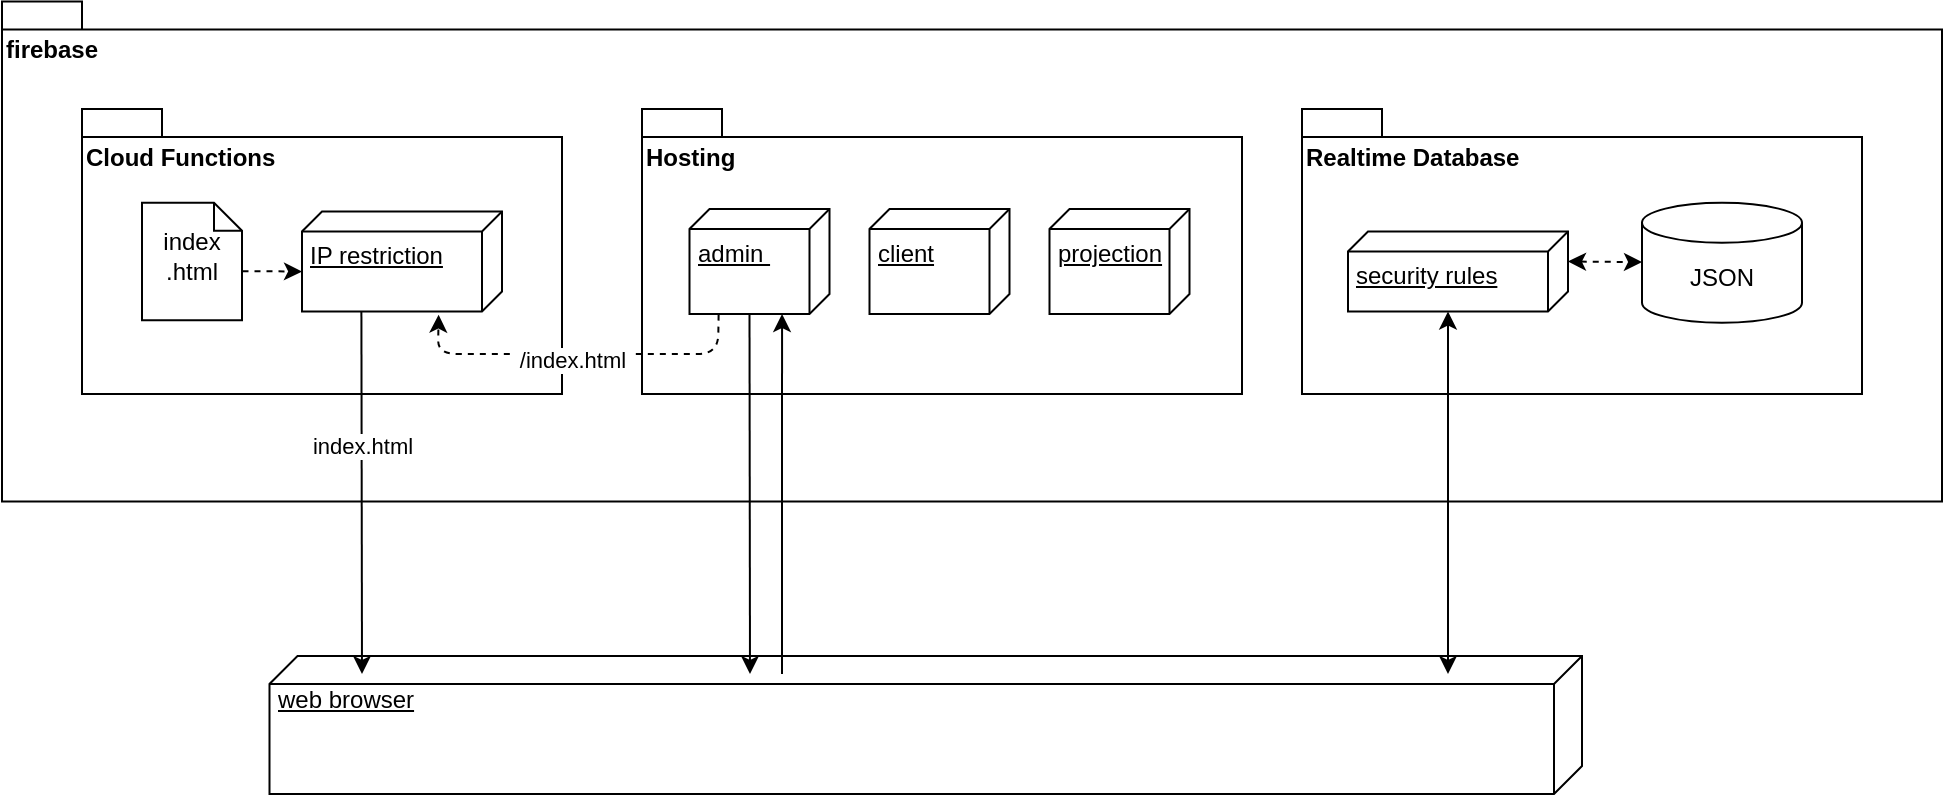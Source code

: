 <mxfile version="13.0.9" pages="3">
    <diagram id="BkKJ4BOoQx7jIZ1TQimQ" name="admin">
        <mxGraphModel dx="1202" dy="972" grid="1" gridSize="10" guides="1" tooltips="1" connect="1" arrows="1" fold="1" page="1" pageScale="1" pageWidth="850" pageHeight="1100" math="0" shadow="0">
            <root>
                <mxCell id="0"/>
                <mxCell id="1" parent="0"/>
                <mxCell id="49" value="web browser" style="verticalAlign=top;align=left;spacingTop=8;spacingLeft=2;spacingRight=12;shape=cube;size=14;direction=south;fontStyle=4;html=1;strokeWidth=1;" vertex="1" parent="1">
                    <mxGeometry x="223.75" y="431" width="656.25" height="69" as="geometry"/>
                </mxCell>
                <mxCell id="3" value="firebase" style="shape=folder;fontStyle=1;spacingTop=10;tabWidth=40;tabHeight=14;tabPosition=left;html=1;align=left;verticalAlign=top;" parent="1" vertex="1">
                    <mxGeometry x="90" y="103.75" width="970" height="250" as="geometry"/>
                </mxCell>
                <mxCell id="9" value="Hosting" style="shape=folder;fontStyle=1;spacingTop=10;tabWidth=40;tabHeight=14;tabPosition=left;html=1;align=left;verticalAlign=top;" parent="1" vertex="1">
                    <mxGeometry x="410" y="157.5" width="300" height="142.5" as="geometry"/>
                </mxCell>
                <mxCell id="4" value="projection" style="verticalAlign=top;align=left;spacingTop=8;spacingLeft=2;spacingRight=12;shape=cube;size=10;direction=south;fontStyle=4;html=1;" parent="1" vertex="1">
                    <mxGeometry x="613.75" y="207.5" width="70" height="52.5" as="geometry"/>
                </mxCell>
                <mxCell id="6" value="client" style="verticalAlign=top;align=left;spacingTop=8;spacingLeft=2;spacingRight=12;shape=cube;size=10;direction=south;fontStyle=4;html=1;" parent="1" vertex="1">
                    <mxGeometry x="523.75" y="207.5" width="70" height="52.5" as="geometry"/>
                </mxCell>
                <mxCell id="7" value="admin&amp;nbsp;" style="verticalAlign=top;align=left;spacingTop=8;spacingLeft=2;spacingRight=12;shape=cube;size=10;direction=south;fontStyle=4;html=1;" parent="1" vertex="1">
                    <mxGeometry x="433.75" y="207.5" width="70" height="52.5" as="geometry"/>
                </mxCell>
                <mxCell id="17" value="Cloud Functions" style="shape=folder;fontStyle=1;spacingTop=10;tabWidth=40;tabHeight=14;tabPosition=left;html=1;align=left;verticalAlign=top;" parent="1" vertex="1">
                    <mxGeometry x="130" y="157.5" width="240" height="142.5" as="geometry"/>
                </mxCell>
                <mxCell id="18" value="IP restriction" style="verticalAlign=top;align=left;spacingTop=8;spacingLeft=2;spacingRight=12;shape=cube;size=10;direction=south;fontStyle=4;html=1;" parent="1" vertex="1">
                    <mxGeometry x="240" y="208.75" width="100" height="50" as="geometry"/>
                </mxCell>
                <mxCell id="23" value="Realtime Database" style="shape=folder;fontStyle=1;spacingTop=10;tabWidth=40;tabHeight=14;tabPosition=left;html=1;strokeWidth=1;align=left;verticalAlign=top;" vertex="1" parent="1">
                    <mxGeometry x="740" y="157.5" width="280" height="142.5" as="geometry"/>
                </mxCell>
                <mxCell id="24" value="security rules" style="verticalAlign=top;align=left;spacingTop=8;spacingLeft=2;spacingRight=12;shape=cube;size=10;direction=south;fontStyle=4;html=1;strokeWidth=1;" vertex="1" parent="1">
                    <mxGeometry x="763" y="218.75" width="110" height="40" as="geometry"/>
                </mxCell>
                <mxCell id="25" value="&amp;nbsp; &amp;nbsp; &amp;nbsp; &amp;nbsp; &amp;nbsp; &amp;nbsp; &amp;nbsp; &amp;nbsp; &amp;nbsp; JSON" style="strokeWidth=1;html=1;shape=mxgraph.flowchart.database;whiteSpace=wrap;align=center;verticalAlign=middle;" vertex="1" parent="1">
                    <mxGeometry x="910" y="204.37" width="80" height="60" as="geometry"/>
                </mxCell>
                <mxCell id="26" value="index .html" style="shape=note;whiteSpace=wrap;html=1;size=14;verticalAlign=middle;align=center;spacingTop=-6;strokeWidth=1;" vertex="1" parent="1">
                    <mxGeometry x="160" y="204.37" width="50" height="58.75" as="geometry"/>
                </mxCell>
                <mxCell id="32" value="" style="endArrow=classic;html=1;entryX=1;entryY=0.339;entryDx=0;entryDy=0;entryPerimeter=0;" edge="1" parent="1" target="7">
                    <mxGeometry width="50" height="50" relative="1" as="geometry">
                        <mxPoint x="480" y="440" as="sourcePoint"/>
                        <mxPoint x="390" y="350" as="targetPoint"/>
                    </mxGeometry>
                </mxCell>
                <mxCell id="33" value="" style="endArrow=classic;html=1;exitX=0;exitY=0;exitDx=52.5;exitDy=40;exitPerimeter=0;" edge="1" parent="1" source="7">
                    <mxGeometry width="50" height="50" relative="1" as="geometry">
                        <mxPoint x="340" y="400" as="sourcePoint"/>
                        <mxPoint x="464" y="440" as="targetPoint"/>
                    </mxGeometry>
                </mxCell>
                <mxCell id="34" value="" style="endArrow=classic;html=1;exitX=1.006;exitY=0.792;exitDx=0;exitDy=0;exitPerimeter=0;entryX=1.032;entryY=0.317;entryDx=0;entryDy=0;entryPerimeter=0;dashed=1;" edge="1" parent="1" source="7" target="18">
                    <mxGeometry width="50" height="50" relative="1" as="geometry">
                        <mxPoint x="340" y="400" as="sourcePoint"/>
                        <mxPoint x="390" y="350" as="targetPoint"/>
                        <Array as="points">
                            <mxPoint x="448" y="280"/>
                            <mxPoint x="308" y="280"/>
                        </Array>
                    </mxGeometry>
                </mxCell>
                <mxCell id="39" value="&amp;nbsp;/index.html&amp;nbsp;" style="edgeLabel;html=1;align=center;verticalAlign=middle;resizable=0;points=[];" vertex="1" connectable="0" parent="34">
                    <mxGeometry x="0.036" y="3" relative="1" as="geometry">
                        <mxPoint as="offset"/>
                    </mxGeometry>
                </mxCell>
                <mxCell id="35" value="" style="endArrow=classic;html=1;exitX=1.005;exitY=0.582;exitDx=0;exitDy=0;exitPerimeter=0;entryX=0;entryY=0;entryDx=30;entryDy=100;entryPerimeter=0;dashed=1;" edge="1" parent="1" source="26" target="18">
                    <mxGeometry width="50" height="50" relative="1" as="geometry">
                        <mxPoint x="210" y="400" as="sourcePoint"/>
                        <mxPoint x="260" y="350" as="targetPoint"/>
                    </mxGeometry>
                </mxCell>
                <mxCell id="36" value="" style="endArrow=classic;html=1;exitX=1.003;exitY=0.703;exitDx=0;exitDy=0;exitPerimeter=0;" edge="1" parent="1" source="18">
                    <mxGeometry width="50" height="50" relative="1" as="geometry">
                        <mxPoint x="360" y="270" as="sourcePoint"/>
                        <mxPoint x="270" y="440" as="targetPoint"/>
                    </mxGeometry>
                </mxCell>
                <mxCell id="40" value="index.html" style="edgeLabel;html=1;align=center;verticalAlign=middle;resizable=0;points=[];" vertex="1" connectable="0" parent="36">
                    <mxGeometry x="-0.261" relative="1" as="geometry">
                        <mxPoint as="offset"/>
                    </mxGeometry>
                </mxCell>
                <mxCell id="38" value="" style="endArrow=classic;startArrow=classic;html=1;exitX=0;exitY=0;exitDx=15;exitDy=0;exitPerimeter=0;dashed=1;" edge="1" parent="1" source="24" target="25">
                    <mxGeometry width="50" height="50" relative="1" as="geometry">
                        <mxPoint x="860" y="290" as="sourcePoint"/>
                        <mxPoint x="910" y="240" as="targetPoint"/>
                    </mxGeometry>
                </mxCell>
                <mxCell id="45" value="" style="endArrow=classic;startArrow=classic;html=1;entryX=0;entryY=0;entryDx=40;entryDy=60;entryPerimeter=0;" edge="1" parent="1" target="24">
                    <mxGeometry width="50" height="50" relative="1" as="geometry">
                        <mxPoint x="813" y="440" as="sourcePoint"/>
                        <mxPoint x="813" y="290" as="targetPoint"/>
                    </mxGeometry>
                </mxCell>
            </root>
        </mxGraphModel>
    </diagram>
    <diagram name="client" id="wvhIaZQOHfYVt47a7fDO">
        <mxGraphModel dx="1022" dy="826" grid="1" gridSize="10" guides="1" tooltips="1" connect="1" arrows="1" fold="1" page="1" pageScale="1" pageWidth="850" pageHeight="1100" math="0" shadow="0">
            <root>
                <mxCell id="mxiU8RpPYdtAAfxj4Q7t-0"/>
                <mxCell id="mxiU8RpPYdtAAfxj4Q7t-1" parent="mxiU8RpPYdtAAfxj4Q7t-0"/>
                <mxCell id="S5cwTS8tCwRSjDb7LU4J-0" value="web browser" style="verticalAlign=top;align=left;spacingTop=8;spacingLeft=2;spacingRight=12;shape=cube;size=13;direction=south;fontStyle=4;html=1;strokeWidth=1;" vertex="1" parent="mxiU8RpPYdtAAfxj4Q7t-1">
                    <mxGeometry x="505.75" y="433" width="346.25" height="58" as="geometry"/>
                </mxCell>
                <mxCell id="mxiU8RpPYdtAAfxj4Q7t-3" value="firebase" style="shape=folder;fontStyle=1;spacingTop=10;tabWidth=40;tabHeight=14;tabPosition=left;html=1;align=left;verticalAlign=top;" vertex="1" parent="mxiU8RpPYdtAAfxj4Q7t-1">
                    <mxGeometry x="90" y="103.75" width="970" height="250" as="geometry"/>
                </mxCell>
                <mxCell id="mxiU8RpPYdtAAfxj4Q7t-4" value="Hosting" style="shape=folder;fontStyle=1;spacingTop=10;tabWidth=40;tabHeight=14;tabPosition=left;html=1;align=left;verticalAlign=top;" vertex="1" parent="mxiU8RpPYdtAAfxj4Q7t-1">
                    <mxGeometry x="410" y="157.5" width="300" height="142.5" as="geometry"/>
                </mxCell>
                <mxCell id="mxiU8RpPYdtAAfxj4Q7t-5" value="projection" style="verticalAlign=top;align=left;spacingTop=8;spacingLeft=2;spacingRight=12;shape=cube;size=10;direction=south;fontStyle=4;html=1;" vertex="1" parent="mxiU8RpPYdtAAfxj4Q7t-1">
                    <mxGeometry x="613.75" y="207.5" width="70" height="52.5" as="geometry"/>
                </mxCell>
                <mxCell id="mxiU8RpPYdtAAfxj4Q7t-6" value="client" style="verticalAlign=top;align=left;spacingTop=8;spacingLeft=2;spacingRight=12;shape=cube;size=10;direction=south;fontStyle=4;html=1;" vertex="1" parent="mxiU8RpPYdtAAfxj4Q7t-1">
                    <mxGeometry x="523.75" y="207.5" width="70" height="52.5" as="geometry"/>
                </mxCell>
                <mxCell id="mxiU8RpPYdtAAfxj4Q7t-7" value="admin&amp;nbsp;" style="verticalAlign=top;align=left;spacingTop=8;spacingLeft=2;spacingRight=12;shape=cube;size=10;direction=south;fontStyle=4;html=1;" vertex="1" parent="mxiU8RpPYdtAAfxj4Q7t-1">
                    <mxGeometry x="433.75" y="207.5" width="70" height="52.5" as="geometry"/>
                </mxCell>
                <mxCell id="mxiU8RpPYdtAAfxj4Q7t-8" value="Cloud Functions" style="shape=folder;fontStyle=1;spacingTop=10;tabWidth=40;tabHeight=14;tabPosition=left;html=1;align=left;verticalAlign=top;" vertex="1" parent="mxiU8RpPYdtAAfxj4Q7t-1">
                    <mxGeometry x="130" y="157.5" width="240" height="142.5" as="geometry"/>
                </mxCell>
                <mxCell id="mxiU8RpPYdtAAfxj4Q7t-9" value="IP restriction" style="verticalAlign=top;align=left;spacingTop=8;spacingLeft=2;spacingRight=12;shape=cube;size=10;direction=south;fontStyle=4;html=1;" vertex="1" parent="mxiU8RpPYdtAAfxj4Q7t-1">
                    <mxGeometry x="240" y="208.75" width="100" height="50" as="geometry"/>
                </mxCell>
                <mxCell id="mxiU8RpPYdtAAfxj4Q7t-10" value="Realtime Database" style="shape=folder;fontStyle=1;spacingTop=10;tabWidth=40;tabHeight=14;tabPosition=left;html=1;strokeWidth=1;align=left;verticalAlign=top;" vertex="1" parent="mxiU8RpPYdtAAfxj4Q7t-1">
                    <mxGeometry x="740" y="157.5" width="280" height="142.5" as="geometry"/>
                </mxCell>
                <mxCell id="mxiU8RpPYdtAAfxj4Q7t-11" value="security rules" style="verticalAlign=top;align=left;spacingTop=8;spacingLeft=2;spacingRight=12;shape=cube;size=10;direction=south;fontStyle=4;html=1;strokeWidth=1;" vertex="1" parent="mxiU8RpPYdtAAfxj4Q7t-1">
                    <mxGeometry x="763" y="218.75" width="110" height="40" as="geometry"/>
                </mxCell>
                <mxCell id="mxiU8RpPYdtAAfxj4Q7t-12" value="&amp;nbsp; &amp;nbsp; &amp;nbsp; &amp;nbsp; &amp;nbsp; &amp;nbsp; &amp;nbsp; &amp;nbsp; &amp;nbsp; JSON" style="strokeWidth=1;html=1;shape=mxgraph.flowchart.database;whiteSpace=wrap;align=center;verticalAlign=middle;" vertex="1" parent="mxiU8RpPYdtAAfxj4Q7t-1">
                    <mxGeometry x="910" y="204.37" width="80" height="60" as="geometry"/>
                </mxCell>
                <mxCell id="mxiU8RpPYdtAAfxj4Q7t-13" value="index .html" style="shape=note;whiteSpace=wrap;html=1;size=14;verticalAlign=middle;align=center;spacingTop=-6;strokeWidth=1;" vertex="1" parent="mxiU8RpPYdtAAfxj4Q7t-1">
                    <mxGeometry x="160" y="204.37" width="50" height="58.75" as="geometry"/>
                </mxCell>
                <mxCell id="mxiU8RpPYdtAAfxj4Q7t-14" value="" style="endArrow=classic;html=1;entryX=0.989;entryY=0.382;entryDx=0;entryDy=0;entryPerimeter=0;" edge="1" parent="mxiU8RpPYdtAAfxj4Q7t-1" target="mxiU8RpPYdtAAfxj4Q7t-6">
                    <mxGeometry width="50" height="50" relative="1" as="geometry">
                        <mxPoint x="567" y="440" as="sourcePoint"/>
                        <mxPoint x="390" y="350" as="targetPoint"/>
                    </mxGeometry>
                </mxCell>
                <mxCell id="mxiU8RpPYdtAAfxj4Q7t-15" value="" style="endArrow=classic;html=1;exitX=1.008;exitY=0.682;exitDx=0;exitDy=0;exitPerimeter=0;" edge="1" parent="mxiU8RpPYdtAAfxj4Q7t-1" source="mxiU8RpPYdtAAfxj4Q7t-6">
                    <mxGeometry width="50" height="50" relative="1" as="geometry">
                        <mxPoint x="340" y="400" as="sourcePoint"/>
                        <mxPoint x="546" y="440" as="targetPoint"/>
                    </mxGeometry>
                </mxCell>
                <mxCell id="mxiU8RpPYdtAAfxj4Q7t-18" value="" style="endArrow=classic;html=1;exitX=1.005;exitY=0.582;exitDx=0;exitDy=0;exitPerimeter=0;entryX=0;entryY=0;entryDx=30;entryDy=100;entryPerimeter=0;dashed=1;" edge="1" parent="mxiU8RpPYdtAAfxj4Q7t-1" source="mxiU8RpPYdtAAfxj4Q7t-13" target="mxiU8RpPYdtAAfxj4Q7t-9">
                    <mxGeometry width="50" height="50" relative="1" as="geometry">
                        <mxPoint x="210" y="400" as="sourcePoint"/>
                        <mxPoint x="260" y="350" as="targetPoint"/>
                    </mxGeometry>
                </mxCell>
                <mxCell id="mxiU8RpPYdtAAfxj4Q7t-21" value="" style="endArrow=classic;startArrow=classic;html=1;exitX=0;exitY=0;exitDx=15;exitDy=0;exitPerimeter=0;dashed=1;" edge="1" parent="mxiU8RpPYdtAAfxj4Q7t-1" source="mxiU8RpPYdtAAfxj4Q7t-11" target="mxiU8RpPYdtAAfxj4Q7t-12">
                    <mxGeometry width="50" height="50" relative="1" as="geometry">
                        <mxPoint x="860" y="290" as="sourcePoint"/>
                        <mxPoint x="910" y="240" as="targetPoint"/>
                    </mxGeometry>
                </mxCell>
                <mxCell id="mxiU8RpPYdtAAfxj4Q7t-22" value="" style="endArrow=classic;startArrow=classic;html=1;entryX=0;entryY=0;entryDx=40;entryDy=60;entryPerimeter=0;" edge="1" parent="mxiU8RpPYdtAAfxj4Q7t-1" target="mxiU8RpPYdtAAfxj4Q7t-11">
                    <mxGeometry width="50" height="50" relative="1" as="geometry">
                        <mxPoint x="813" y="440" as="sourcePoint"/>
                        <mxPoint x="813" y="290" as="targetPoint"/>
                    </mxGeometry>
                </mxCell>
            </root>
        </mxGraphModel>
    </diagram>
    <diagram name="Copy of client" id="HRd40VMXUX4SFPBSfQRN">
        <mxGraphModel dx="1022" dy="826" grid="1" gridSize="10" guides="1" tooltips="1" connect="1" arrows="1" fold="1" page="1" pageScale="1" pageWidth="850" pageHeight="1100" math="0" shadow="0">
            <root>
                <mxCell id="Ke6kFCJkcBZbHQGikiyr-0"/>
                <mxCell id="Ke6kFCJkcBZbHQGikiyr-1" parent="Ke6kFCJkcBZbHQGikiyr-0"/>
                <mxCell id="Ke6kFCJkcBZbHQGikiyr-19" value="web browser" style="verticalAlign=top;align=left;spacingTop=8;spacingLeft=2;spacingRight=12;shape=cube;size=13;direction=south;fontStyle=4;html=1;strokeWidth=1;" vertex="1" parent="Ke6kFCJkcBZbHQGikiyr-1">
                    <mxGeometry x="600" y="433" width="240" height="67" as="geometry"/>
                </mxCell>
                <mxCell id="Ke6kFCJkcBZbHQGikiyr-3" value="firebase" style="shape=folder;fontStyle=1;spacingTop=10;tabWidth=40;tabHeight=14;tabPosition=left;html=1;align=left;verticalAlign=top;" vertex="1" parent="Ke6kFCJkcBZbHQGikiyr-1">
                    <mxGeometry x="90" y="103.75" width="970" height="250" as="geometry"/>
                </mxCell>
                <mxCell id="Ke6kFCJkcBZbHQGikiyr-4" value="Hosting" style="shape=folder;fontStyle=1;spacingTop=10;tabWidth=40;tabHeight=14;tabPosition=left;html=1;align=left;verticalAlign=top;" vertex="1" parent="Ke6kFCJkcBZbHQGikiyr-1">
                    <mxGeometry x="410" y="157.5" width="300" height="142.5" as="geometry"/>
                </mxCell>
                <mxCell id="Ke6kFCJkcBZbHQGikiyr-5" value="projection" style="verticalAlign=top;align=left;spacingTop=8;spacingLeft=2;spacingRight=12;shape=cube;size=10;direction=south;fontStyle=4;html=1;" vertex="1" parent="Ke6kFCJkcBZbHQGikiyr-1">
                    <mxGeometry x="613.75" y="207.5" width="70" height="52.5" as="geometry"/>
                </mxCell>
                <mxCell id="Ke6kFCJkcBZbHQGikiyr-6" value="client" style="verticalAlign=top;align=left;spacingTop=8;spacingLeft=2;spacingRight=12;shape=cube;size=10;direction=south;fontStyle=4;html=1;" vertex="1" parent="Ke6kFCJkcBZbHQGikiyr-1">
                    <mxGeometry x="523.75" y="207.5" width="70" height="52.5" as="geometry"/>
                </mxCell>
                <mxCell id="Ke6kFCJkcBZbHQGikiyr-7" value="admin&amp;nbsp;" style="verticalAlign=top;align=left;spacingTop=8;spacingLeft=2;spacingRight=12;shape=cube;size=10;direction=south;fontStyle=4;html=1;" vertex="1" parent="Ke6kFCJkcBZbHQGikiyr-1">
                    <mxGeometry x="433.75" y="207.5" width="70" height="52.5" as="geometry"/>
                </mxCell>
                <mxCell id="Ke6kFCJkcBZbHQGikiyr-8" value="Cloud Functions" style="shape=folder;fontStyle=1;spacingTop=10;tabWidth=40;tabHeight=14;tabPosition=left;html=1;align=left;verticalAlign=top;" vertex="1" parent="Ke6kFCJkcBZbHQGikiyr-1">
                    <mxGeometry x="130" y="157.5" width="240" height="142.5" as="geometry"/>
                </mxCell>
                <mxCell id="Ke6kFCJkcBZbHQGikiyr-9" value="IP restriction" style="verticalAlign=top;align=left;spacingTop=8;spacingLeft=2;spacingRight=12;shape=cube;size=10;direction=south;fontStyle=4;html=1;" vertex="1" parent="Ke6kFCJkcBZbHQGikiyr-1">
                    <mxGeometry x="240" y="208.75" width="100" height="50" as="geometry"/>
                </mxCell>
                <mxCell id="Ke6kFCJkcBZbHQGikiyr-10" value="Realtime Database" style="shape=folder;fontStyle=1;spacingTop=10;tabWidth=40;tabHeight=14;tabPosition=left;html=1;strokeWidth=1;align=left;verticalAlign=top;" vertex="1" parent="Ke6kFCJkcBZbHQGikiyr-1">
                    <mxGeometry x="740" y="157.5" width="280" height="142.5" as="geometry"/>
                </mxCell>
                <mxCell id="Ke6kFCJkcBZbHQGikiyr-11" value="security rules" style="verticalAlign=top;align=left;spacingTop=8;spacingLeft=2;spacingRight=12;shape=cube;size=10;direction=south;fontStyle=4;html=1;strokeWidth=1;" vertex="1" parent="Ke6kFCJkcBZbHQGikiyr-1">
                    <mxGeometry x="763" y="218.75" width="110" height="40" as="geometry"/>
                </mxCell>
                <mxCell id="Ke6kFCJkcBZbHQGikiyr-12" value="&amp;nbsp; &amp;nbsp; &amp;nbsp; &amp;nbsp; &amp;nbsp; &amp;nbsp; &amp;nbsp; &amp;nbsp; &amp;nbsp; JSON" style="strokeWidth=1;html=1;shape=mxgraph.flowchart.database;whiteSpace=wrap;align=center;verticalAlign=middle;" vertex="1" parent="Ke6kFCJkcBZbHQGikiyr-1">
                    <mxGeometry x="910" y="204.37" width="80" height="60" as="geometry"/>
                </mxCell>
                <mxCell id="Ke6kFCJkcBZbHQGikiyr-13" value="index .html" style="shape=note;whiteSpace=wrap;html=1;size=14;verticalAlign=middle;align=center;spacingTop=-6;strokeWidth=1;" vertex="1" parent="Ke6kFCJkcBZbHQGikiyr-1">
                    <mxGeometry x="160" y="204.37" width="50" height="58.75" as="geometry"/>
                </mxCell>
                <mxCell id="Ke6kFCJkcBZbHQGikiyr-14" value="" style="endArrow=classic;html=1;entryX=0.989;entryY=0.411;entryDx=0;entryDy=0;entryPerimeter=0;" edge="1" parent="Ke6kFCJkcBZbHQGikiyr-1" target="Ke6kFCJkcBZbHQGikiyr-5">
                    <mxGeometry width="50" height="50" relative="1" as="geometry">
                        <mxPoint x="655" y="440" as="sourcePoint"/>
                        <mxPoint x="390" y="350" as="targetPoint"/>
                    </mxGeometry>
                </mxCell>
                <mxCell id="Ke6kFCJkcBZbHQGikiyr-15" value="" style="endArrow=classic;html=1;exitX=1.027;exitY=0.725;exitDx=0;exitDy=0;exitPerimeter=0;" edge="1" parent="Ke6kFCJkcBZbHQGikiyr-1" source="Ke6kFCJkcBZbHQGikiyr-5">
                    <mxGeometry width="50" height="50" relative="1" as="geometry">
                        <mxPoint x="340" y="400" as="sourcePoint"/>
                        <mxPoint x="633" y="440" as="targetPoint"/>
                    </mxGeometry>
                </mxCell>
                <mxCell id="Ke6kFCJkcBZbHQGikiyr-16" value="" style="endArrow=classic;html=1;exitX=1.005;exitY=0.582;exitDx=0;exitDy=0;exitPerimeter=0;entryX=0;entryY=0;entryDx=30;entryDy=100;entryPerimeter=0;dashed=1;" edge="1" parent="Ke6kFCJkcBZbHQGikiyr-1" source="Ke6kFCJkcBZbHQGikiyr-13" target="Ke6kFCJkcBZbHQGikiyr-9">
                    <mxGeometry width="50" height="50" relative="1" as="geometry">
                        <mxPoint x="210" y="400" as="sourcePoint"/>
                        <mxPoint x="260" y="350" as="targetPoint"/>
                    </mxGeometry>
                </mxCell>
                <mxCell id="Ke6kFCJkcBZbHQGikiyr-17" value="" style="endArrow=classic;startArrow=classic;html=1;exitX=0;exitY=0;exitDx=15;exitDy=0;exitPerimeter=0;dashed=1;" edge="1" parent="Ke6kFCJkcBZbHQGikiyr-1" source="Ke6kFCJkcBZbHQGikiyr-11" target="Ke6kFCJkcBZbHQGikiyr-12">
                    <mxGeometry width="50" height="50" relative="1" as="geometry">
                        <mxPoint x="860" y="290" as="sourcePoint"/>
                        <mxPoint x="910" y="240" as="targetPoint"/>
                    </mxGeometry>
                </mxCell>
                <mxCell id="Ke6kFCJkcBZbHQGikiyr-18" value="" style="endArrow=classic;startArrow=classic;html=1;entryX=0;entryY=0;entryDx=40;entryDy=60;entryPerimeter=0;" edge="1" parent="Ke6kFCJkcBZbHQGikiyr-1" target="Ke6kFCJkcBZbHQGikiyr-11">
                    <mxGeometry width="50" height="50" relative="1" as="geometry">
                        <mxPoint x="813" y="440" as="sourcePoint"/>
                        <mxPoint x="813" y="290" as="targetPoint"/>
                    </mxGeometry>
                </mxCell>
            </root>
        </mxGraphModel>
    </diagram>
</mxfile>